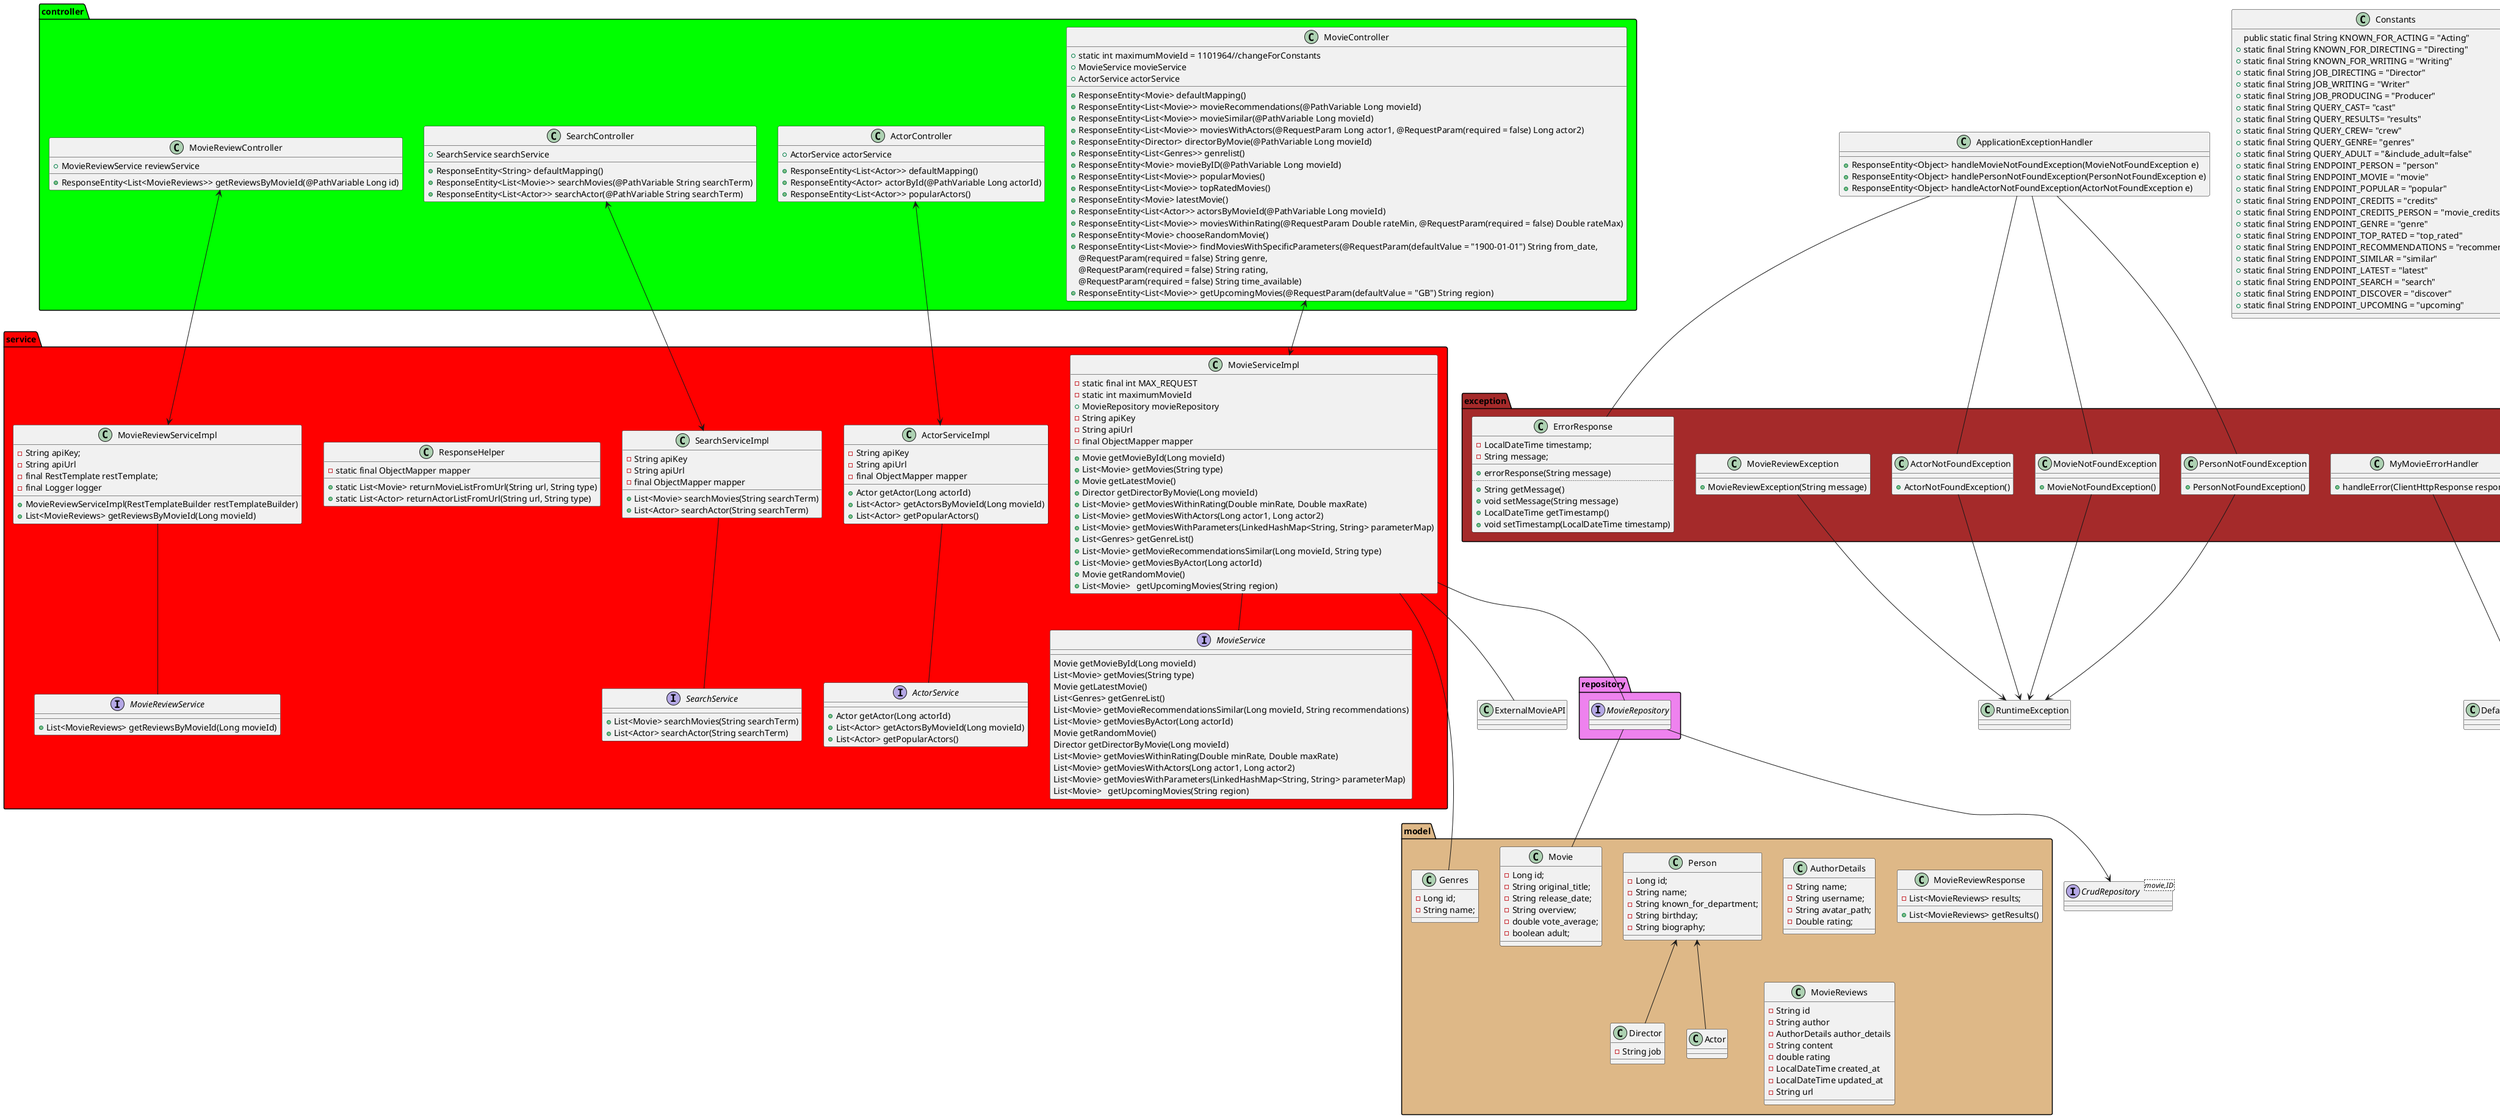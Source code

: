 @startuml


package controller <<Folder>> #lime{

    class MovieController{
    +static int maximumMovieId = 1101964//changeForConstants
    + MovieService movieService
    + ActorService actorService
    + ResponseEntity<Movie> defaultMapping()
    + ResponseEntity<List<Movie>> movieRecommendations(@PathVariable Long movieId)
    + ResponseEntity<List<Movie>> movieSimilar(@PathVariable Long movieId)
    + ResponseEntity<List<Movie>> moviesWithActors(@RequestParam Long actor1, @RequestParam(required = false) Long actor2)
    + ResponseEntity<Director> directorByMovie(@PathVariable Long movieId)
    + ResponseEntity<List<Genres>> genrelist()
    + ResponseEntity<Movie> movieByID(@PathVariable Long movieId)
    + ResponseEntity<List<Movie>> popularMovies()
    + ResponseEntity<List<Movie>> topRatedMovies()
    + ResponseEntity<Movie> latestMovie()
    + ResponseEntity<List<Actor>> actorsByMovieId(@PathVariable Long movieId)
    + ResponseEntity<List<Movie>> moviesWithinRating(@RequestParam Double rateMin, @RequestParam(required = false) Double rateMax)
    + ResponseEntity<Movie> chooseRandomMovie()
    + ResponseEntity<List<Movie>> findMoviesWithSpecificParameters(@RequestParam(defaultValue = "1900-01-01") String from_date,
                                                                            @RequestParam(required = false) String genre,
                                                                            @RequestParam(required = false) String rating,
                                                                            @RequestParam(required = false) String time_available)
    + ResponseEntity<List<Movie>> getUpcomingMovies(@RequestParam(defaultValue = "GB") String region)
    }

    class ActorController{
    + ActorService actorService
    + ResponseEntity<List<Actor>> defaultMapping()
    + ResponseEntity<Actor> actorById(@PathVariable Long actorId)
    + ResponseEntity<List<Actor>> popularActors()
    }

    class SearchController {
    +SearchService searchService
    + ResponseEntity<String> defaultMapping()
    + ResponseEntity<List<Movie>> searchMovies(@PathVariable String searchTerm)
    + ResponseEntity<List<Actor>> searchActor(@PathVariable String searchTerm)
    }

    class MovieReviewController {
    + MovieReviewService reviewService
    + ResponseEntity<List<MovieReviews>> getReviewsByMovieId(@PathVariable Long id)
    }

}


package model <<Folder>> #burlywood{

    class Actor{

  }

  class AuthorDetails {
    - String name;
    - String username;
    - String avatar_path;
    - Double rating;
  }


  class Director{
  - String job
  }

  class Genres{
  - Long id;
  - String name;
  }

  class Movie{
    - Long id;
    - String original_title;
    - String release_date;
    - String overview;
    - double vote_average;
    - boolean adult;
      }

  class MovieReviewResponse {
  - List<MovieReviews> results;
  + List<MovieReviews> getResults()
  }

   class MovieReviews {
   - String id
   - String author
   - AuthorDetails author_details
   - String content
   - double rating
   - LocalDateTime created_at
   - LocalDateTime updated_at
   - String url
   }

  class Person{
    - Long id;
    - String name;
    - String known_for_department;
    - String birthday;
    - String biography;
    }
}

package repository <<Folder>> #violet {

  interface MovieRepository {

  }
}

package service <<Folder>> #red{

   interface ActorService{
   + Actor getActor(Long actorId)
   + List<Actor> getActorsByMovieId(Long movieId)
   + List<Actor> getPopularActors()
   }

  class ActorServiceImpl{
  - String apiKey
  - String apiUrl
  - final ObjectMapper mapper
  + Actor getActor(Long actorId)
  + List<Actor> getActorsByMovieId(Long movieId)
  + List<Actor> getPopularActors()
  }

  interface MovieReviewService {
  + List<MovieReviews> getReviewsByMovieId(Long movieId)
  }

  class MovieReviewServiceImpl{
  - String apiKey;
  - String apiUrl
  - final RestTemplate restTemplate;
  - final Logger logger
  + MovieReviewServiceImpl(RestTemplateBuilder restTemplateBuilder)
  + List<MovieReviews> getReviewsByMovieId(Long movieId)
  }


  interface MovieService{
  Movie getMovieById(Long movieId)
  List<Movie> getMovies(String type)
  Movie getLatestMovie()
  List<Genres> getGenreList()
  List<Movie> getMovieRecommendationsSimilar(Long movieId, String recommendations)
  List<Movie> getMoviesByActor(Long actorId)
  Movie getRandomMovie()
  Director getDirectorByMovie(Long movieId)
  List<Movie> getMoviesWithinRating(Double minRate, Double maxRate)
  List<Movie> getMoviesWithActors(Long actor1, Long actor2)
  List<Movie> getMoviesWithParameters(LinkedHashMap<String, String> parameterMap)
  List<Movie>   getUpcomingMovies(String region)
  }

  class MovieServiceImpl{
  - static final int MAX_REQUEST
  - static int maximumMovieId
  + MovieRepository movieRepository
  - String apiKey
  - String apiUrl
  - final ObjectMapper mapper
  + Movie getMovieById(Long movieId)
  + List<Movie> getMovies(String type)
  + Movie getLatestMovie()
  + Director getDirectorByMovie(Long movieId)
  + List<Movie> getMoviesWithinRating(Double minRate, Double maxRate)
  + List<Movie> getMoviesWithActors(Long actor1, Long actor2)
  + List<Movie> getMoviesWithParameters(LinkedHashMap<String, String> parameterMap)
  + List<Genres> getGenreList()
  + List<Movie> getMovieRecommendationsSimilar(Long movieId, String type)
  + List<Movie> getMoviesByActor(Long actorId)
  + Movie getRandomMovie()
  + List<Movie>   getUpcomingMovies(String region)
  }

  class ResponseHelper {
  - static final ObjectMapper mapper
  + static List<Movie> returnMovieListFromUrl(String url, String type)
  + static List<Actor> returnActorListFromUrl(String url, String type)
  }

  interface SearchService {
  + List<Movie> searchMovies(String searchTerm)
  + List<Actor> searchActor(String searchTerm)
 }

class SearchServiceImpl {
 - String apiKey
 - String apiUrl
 - final ObjectMapper mapper
 + List<Movie> searchMovies(String searchTerm)
 + List<Actor> searchActor(String searchTerm)
}



}
Interface CrudRepository<movie,ID>{

}

class ExternalMovieAPI{

}

package exception <<Folder>> #brown{
    class ErrorResponse{
    - LocalDateTime timestamp;
    - String message;
    __
    + errorResponse(String message)
    ..
    + String getMessage()
    + void setMessage(String message)
    + LocalDateTime getTimestamp()
    + void setTimestamp(LocalDateTime timestamp)
    }
    class MovieNotFoundException {
    + MovieNotFoundException()

    }
    class MovieReviewException {
        + MovieReviewException(String message)

        }
    class MyMovieErrorHandler {
     + handleError(ClientHttpResponse response)
    }

    class ActorNotFoundException {
    + ActorNotFoundException()
    }

    class MyPersonErrorHandler {
    + void handleError(ClientHttpResponse response)
    }

    class PersonNotFoundException {
    + PersonNotFoundException()
    }



    }
    class ApplicationExceptionHandler{
    + ResponseEntity<Object> handleMovieNotFoundException(MovieNotFoundException e)
    + ResponseEntity<Object> handlePersonNotFoundException(PersonNotFoundException e)
    + ResponseEntity<Object> handleActorNotFoundException(ActorNotFoundException e)

    }

    class Constants {
    public static final String KNOWN_FOR_ACTING = "Acting"
        + static final String KNOWN_FOR_DIRECTING = "Directing"
        + static final String KNOWN_FOR_WRITING = "Writing"
        + static final String JOB_DIRECTING = "Director"
        + static final String JOB_WRITING = "Writer"
        + static final String JOB_PRODUCING = "Producer"
        + static final String QUERY_CAST= "cast"
        + static final String QUERY_RESULTS= "results"
        + static final String QUERY_CREW= "crew"
        + static final String QUERY_GENRE= "genres"
        + static final String QUERY_ADULT = "&include_adult=false"
        + static final String ENDPOINT_PERSON = "person"
        + static final String ENDPOINT_MOVIE = "movie"
        + static final String ENDPOINT_POPULAR = "popular"
        + static final String ENDPOINT_CREDITS = "credits"
        + static final String ENDPOINT_CREDITS_PERSON = "movie_credits"
        + static final String ENDPOINT_GENRE = "genre"
        + static final String ENDPOINT_TOP_RATED = "top_rated"
        + static final String ENDPOINT_RECOMMENDATIONS = "recommendations"
        + static final String ENDPOINT_SIMILAR = "similar"
        + static final String ENDPOINT_LATEST = "latest"
        + static final String ENDPOINT_SEARCH = "search"
        + static final String ENDPOINT_DISCOVER = "discover"
        + static final String ENDPOINT_UPCOMING = "upcoming"
    }






MovieController <--> MovieServiceImpl
SearchController <-->SearchServiceImpl
MovieReviewController <--> MovieReviewServiceImpl
MovieRepository --> CrudRepository

MovieServiceImpl -- MovieService
MovieServiceImpl -- MovieRepository
MovieRepository -- Movie
MovieServiceImpl -- ExternalMovieAPI
MovieReviewServiceImpl -- MovieReviewService
SearchServiceImpl -- SearchService


ActorController <--> ActorServiceImpl
ActorServiceImpl -- ActorService
Actor -up-> Person
Genres -- MovieServiceImpl
Director -up-> Person
'exception
ActorNotFoundException --> RuntimeException
MovieNotFoundException --> RuntimeException
MyMovieErrorHandler --> DefaultResponseErrorHandler
MyPersonErrorHandler --> DefaultResponseErrorHandler
PersonNotFoundException --> RuntimeException
MovieReviewException --> RuntimeException

ApplicationExceptionHandler -- MovieNotFoundException
ApplicationExceptionHandler -- PersonNotFoundException
ApplicationExceptionHandler -- ActorNotFoundException
ApplicationExceptionHandler -- ErrorResponse


@enduml
